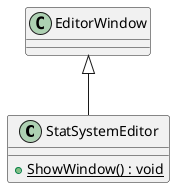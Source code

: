 @startuml
class StatSystemEditor {
    + {static} ShowWindow() : void
}
EditorWindow <|-- StatSystemEditor
@enduml
